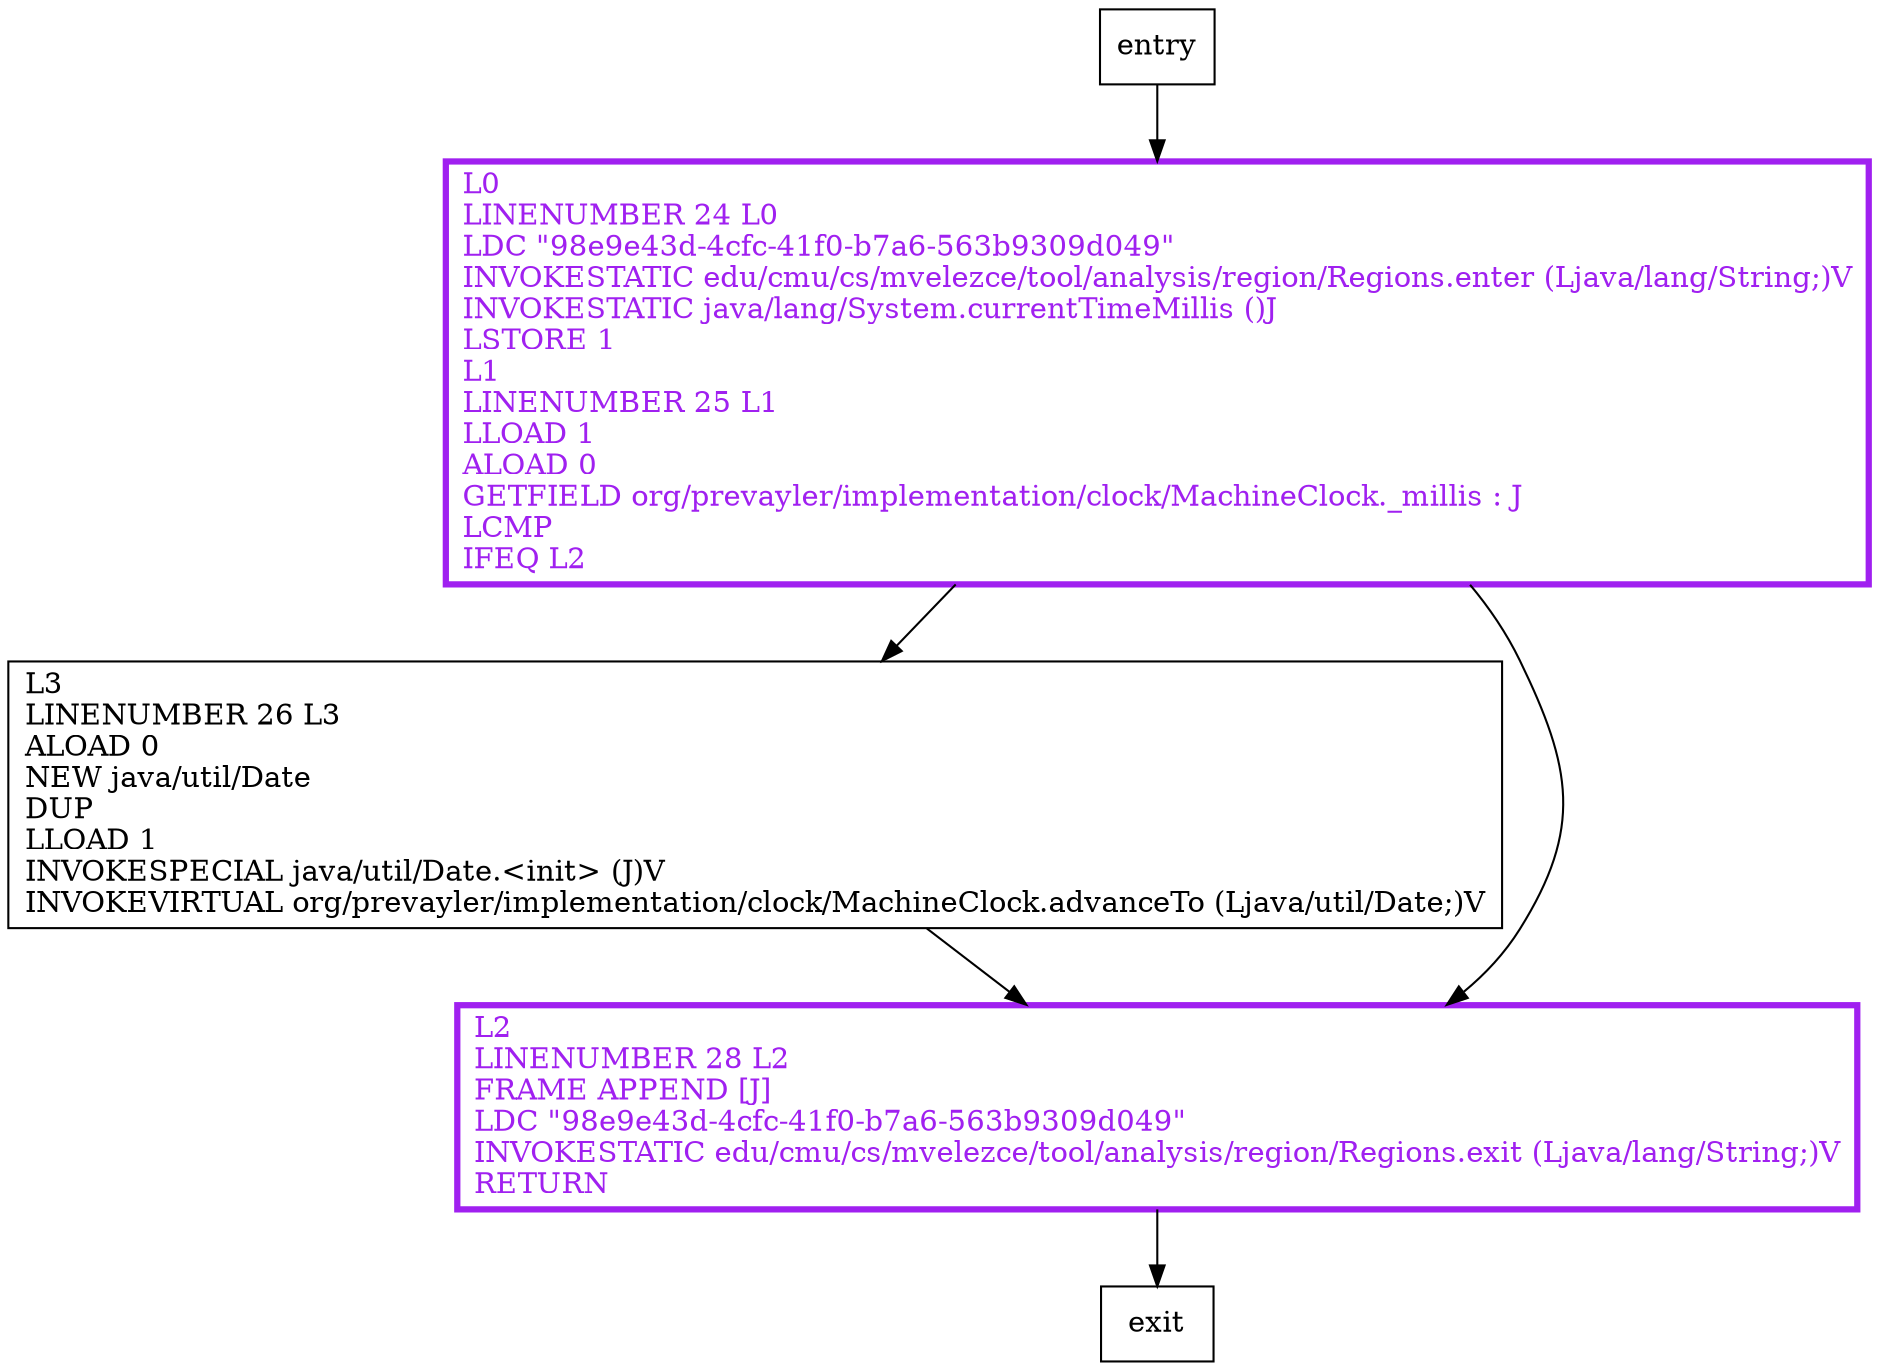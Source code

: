 digraph update {
node [shape=record];
1363020954 [label="L3\lLINENUMBER 26 L3\lALOAD 0\lNEW java/util/Date\lDUP\lLLOAD 1\lINVOKESPECIAL java/util/Date.\<init\> (J)V\lINVOKEVIRTUAL org/prevayler/implementation/clock/MachineClock.advanceTo (Ljava/util/Date;)V\l"];
1366602037 [label="L2\lLINENUMBER 28 L2\lFRAME APPEND [J]\lLDC \"98e9e43d-4cfc-41f0-b7a6-563b9309d049\"\lINVOKESTATIC edu/cmu/cs/mvelezce/tool/analysis/region/Regions.exit (Ljava/lang/String;)V\lRETURN\l"];
1191100036 [label="L0\lLINENUMBER 24 L0\lLDC \"98e9e43d-4cfc-41f0-b7a6-563b9309d049\"\lINVOKESTATIC edu/cmu/cs/mvelezce/tool/analysis/region/Regions.enter (Ljava/lang/String;)V\lINVOKESTATIC java/lang/System.currentTimeMillis ()J\lLSTORE 1\lL1\lLINENUMBER 25 L1\lLLOAD 1\lALOAD 0\lGETFIELD org/prevayler/implementation/clock/MachineClock._millis : J\lLCMP\lIFEQ L2\l"];
entry;
exit;
entry -> 1191100036;
1363020954 -> 1366602037;
1366602037 -> exit;
1191100036 -> 1363020954;
1191100036 -> 1366602037;
1366602037[fontcolor="purple", penwidth=3, color="purple"];
1191100036[fontcolor="purple", penwidth=3, color="purple"];
}
